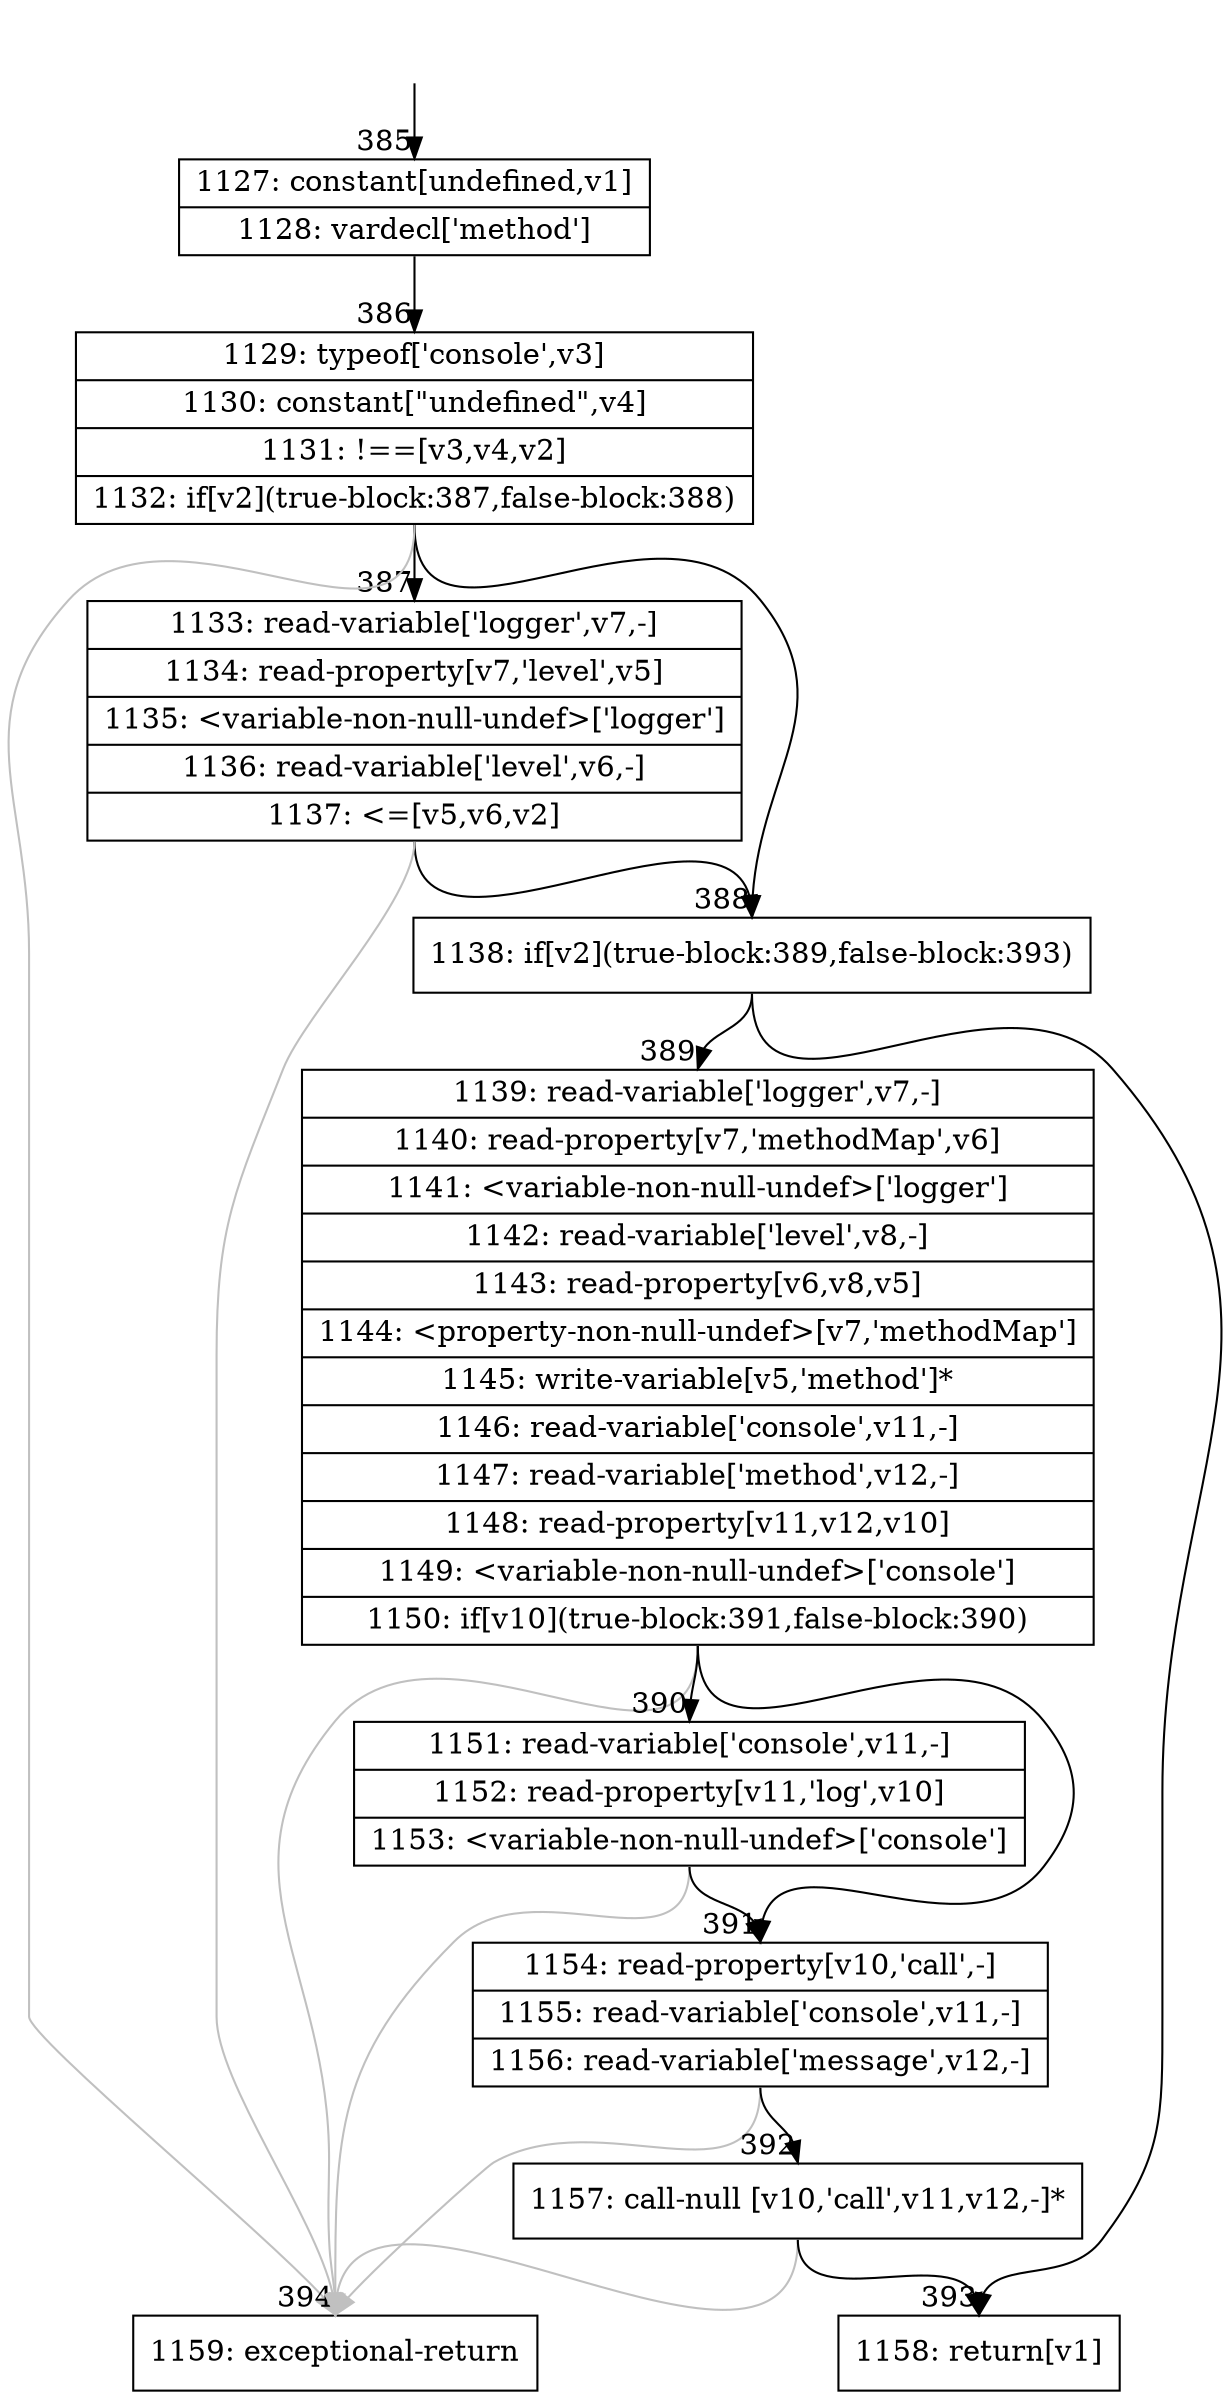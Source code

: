 digraph {
rankdir="TD"
BB_entry32[shape=none,label=""];
BB_entry32 -> BB385 [tailport=s, headport=n, headlabel="    385"]
BB385 [shape=record label="{1127: constant[undefined,v1]|1128: vardecl['method']}" ] 
BB385 -> BB386 [tailport=s, headport=n, headlabel="      386"]
BB386 [shape=record label="{1129: typeof['console',v3]|1130: constant[\"undefined\",v4]|1131: !==[v3,v4,v2]|1132: if[v2](true-block:387,false-block:388)}" ] 
BB386 -> BB388 [tailport=s, headport=n, headlabel="      388"]
BB386 -> BB387 [tailport=s, headport=n, headlabel="      387"]
BB386 -> BB394 [tailport=s, headport=n, color=gray, headlabel="      394"]
BB387 [shape=record label="{1133: read-variable['logger',v7,-]|1134: read-property[v7,'level',v5]|1135: \<variable-non-null-undef\>['logger']|1136: read-variable['level',v6,-]|1137: \<=[v5,v6,v2]}" ] 
BB387 -> BB388 [tailport=s, headport=n]
BB387 -> BB394 [tailport=s, headport=n, color=gray]
BB388 [shape=record label="{1138: if[v2](true-block:389,false-block:393)}" ] 
BB388 -> BB389 [tailport=s, headport=n, headlabel="      389"]
BB388 -> BB393 [tailport=s, headport=n, headlabel="      393"]
BB389 [shape=record label="{1139: read-variable['logger',v7,-]|1140: read-property[v7,'methodMap',v6]|1141: \<variable-non-null-undef\>['logger']|1142: read-variable['level',v8,-]|1143: read-property[v6,v8,v5]|1144: \<property-non-null-undef\>[v7,'methodMap']|1145: write-variable[v5,'method']*|1146: read-variable['console',v11,-]|1147: read-variable['method',v12,-]|1148: read-property[v11,v12,v10]|1149: \<variable-non-null-undef\>['console']|1150: if[v10](true-block:391,false-block:390)}" ] 
BB389 -> BB391 [tailport=s, headport=n, headlabel="      391"]
BB389 -> BB390 [tailport=s, headport=n, headlabel="      390"]
BB389 -> BB394 [tailport=s, headport=n, color=gray]
BB390 [shape=record label="{1151: read-variable['console',v11,-]|1152: read-property[v11,'log',v10]|1153: \<variable-non-null-undef\>['console']}" ] 
BB390 -> BB391 [tailport=s, headport=n]
BB390 -> BB394 [tailport=s, headport=n, color=gray]
BB391 [shape=record label="{1154: read-property[v10,'call',-]|1155: read-variable['console',v11,-]|1156: read-variable['message',v12,-]}" ] 
BB391 -> BB392 [tailport=s, headport=n, headlabel="      392"]
BB391 -> BB394 [tailport=s, headport=n, color=gray]
BB392 [shape=record label="{1157: call-null [v10,'call',v11,v12,-]*}" ] 
BB392 -> BB393 [tailport=s, headport=n]
BB392 -> BB394 [tailport=s, headport=n, color=gray]
BB393 [shape=record label="{1158: return[v1]}" ] 
BB394 [shape=record label="{1159: exceptional-return}" ] 
//#$~ 414
}
